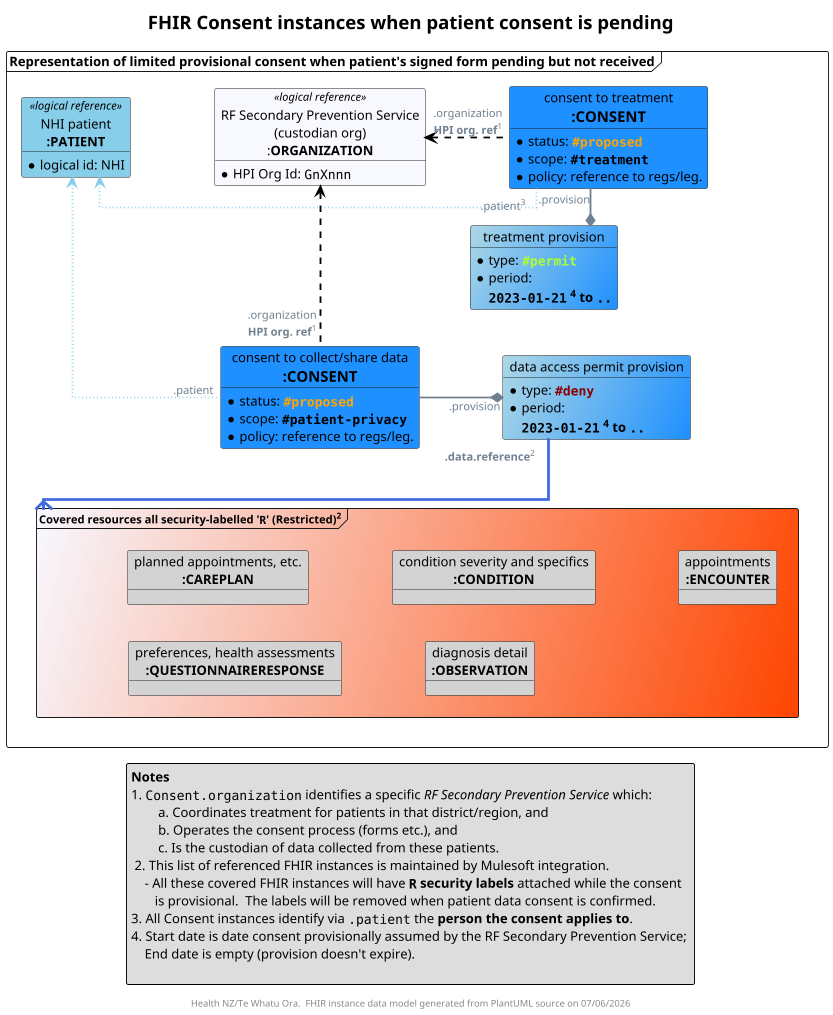 @startuml obj-FHIR-data-consent-provisional

top to bottom direction
skinparam dpi 200
allow_mixing
scale 400 width

skinparam ActivityDiamondBackgroundColor #RoyalBlue
skinparam ArrowColor #SlateGrey   
skinparam ArrowFontColor #RoyalBlue
skinparam ArrowFontColor #SlateGrey  
skinparam ArrowFontSize 12
skinparam ArrowMessageAlignment left
skinparam BoxPadding 10
skinparam linetype ortho
skinparam nodesep 90
skinparam ranksep 40
skinparam roundcorner 5
skinparam sequenceArrowThickness 2
skinparam TitleFontSize 20


title FHIR Consent instances when patient consent is pending

frame "Representation of limited provisional consent when patient's signed form pending but not received" as F {

  object "consent to treatment\n<size:16>**:CONSENT**" as TREATCONSENT #DodgerBlue {
    * status: ""<color:Orange>**#proposed**</color>""
    * scope: ""**#treatment**""
    * policy: reference to regs/leg.
  }

  object "treatment provision" as TP #LightBlue/DodgerBlue  {
    * type: ""<color:GreenYellow>**#permit**""
    * period: 
      **""2023-01-21"" <sup>4</sup> to ""..""**
  }

  object "consent to collect/share data\n<size:16>**:CONSENT**" as DATACONSENT #DodgerBlue {
    * status: ""<color:Orange>**#proposed**</color>""
    * scope: ""**#patient-privacy**""
    * policy: reference to regs/leg.
  }

  object "data access permit provision" as DAP #LightBlue/DodgerBlue  {
    * type: ""<color:DarkRed>**#deny**""
    * period: 
      **""2023-01-21"" <sup>4</sup> to ""..""**
  }

  ' resources in other repos
  object "NHI patient\n**:PATIENT**" as PATIENT <<logical reference>> #SkyBlue {
    * logical id: NHI
  }

  object "RF Secondary Prevention Service\n(custodian org)\n:**ORGANIZATION**" as HPI <<logical reference>> #GhostWhite {
    * HPI Org Id: ""GnXnnn""
  }

  frame "<size:12>Covered resources all security-labelled '""R""' (Restricted)<sup>2</sup>" as COVERED #GhostWhite/OrangeRed {
    object "planned appointments, etc.\n<size:14>**:CAREPLAN**" as R1 #LightGray
    object "condition severity and specifics\n<size:14>**:CONDITION**" as R2 #LightGray
    object "appointments\n<size:14>**:ENCOUNTER**" as R3 #LightGray
    object "preferences, health assessments\n<size:14>**:QUESTIONNAIRERESPONSE**" as R4 #LightGray
    object "diagnosis detail\n<size:14>**:OBSERVATION**" as R5 #LightGray
  }
}

' positioning
TREATCONSENT -[hidden]d- TP
TP -[hidden]d- DATACONSENT


' connectors
DAP "**.data.reference**<sup>2</sup>" -[thickness=3,#RoyalBlue]--{ COVERED 

TREATCONSENT ".patient<sup>3</sup>" -[dotted,#SkyBlue,norank]-> PATIENT
TREATCONSENT -[norank]-* TP : "".provision""
TREATCONSENT ".organization\n**HPI org. ref**<sup>1</sup>" -[dashed,#Black]l-> HPI

DATACONSENT ".patient" -[dotted,#SkyBlue,norank]-> PATIENT
DATACONSENT -* DAP : "".provision""
DATACONSENT ".organization\n**HPI org. ref**<sup>1</sup>" -[dashed,#Black]u-> HPI 

legend bottom
  **Notes**
  1. ""Consent.organization"" identifies a specific //RF Secondary Prevention Service// which:
      \ta. Coordinates treatment for patients in that district/region, and
      \tb. Operates the consent process (forms etc.), and
      \tc. Is the custodian of data collected from these patients.
   2. This list of referenced FHIR instances is maintained by Mulesoft integration.
      - All these covered FHIR instances will have **""R"" security labels** attached while the consent
         is provisional.  The labels will be removed when patient data consent is confirmed.
  3. All Consent instances identify via "".patient"" the **person the consent applies to**.
  4. Start date is date consent provisionally assumed by the RF Secondary Prevention Service; 
      End date is empty (provision doesn't expire).

endlegend

footer "Health NZ/Te Whatu Ora.  FHIR instance data model generated from PlantUML source on %date('dd/MM/yyyy')"

@enduml